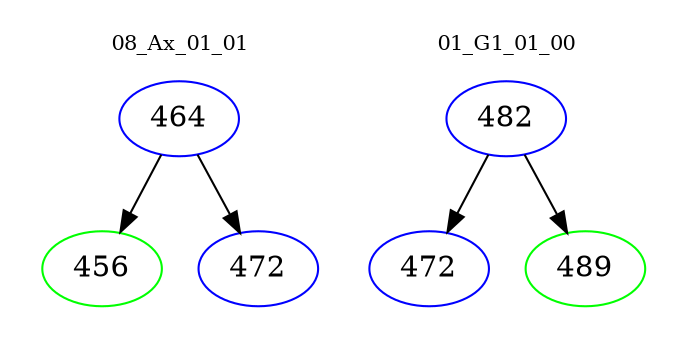 digraph{
subgraph cluster_0 {
color = white
label = "08_Ax_01_01";
fontsize=10;
T0_464 [label="464", color="blue"]
T0_464 -> T0_456 [color="black"]
T0_456 [label="456", color="green"]
T0_464 -> T0_472 [color="black"]
T0_472 [label="472", color="blue"]
}
subgraph cluster_1 {
color = white
label = "01_G1_01_00";
fontsize=10;
T1_482 [label="482", color="blue"]
T1_482 -> T1_472 [color="black"]
T1_472 [label="472", color="blue"]
T1_482 -> T1_489 [color="black"]
T1_489 [label="489", color="green"]
}
}
